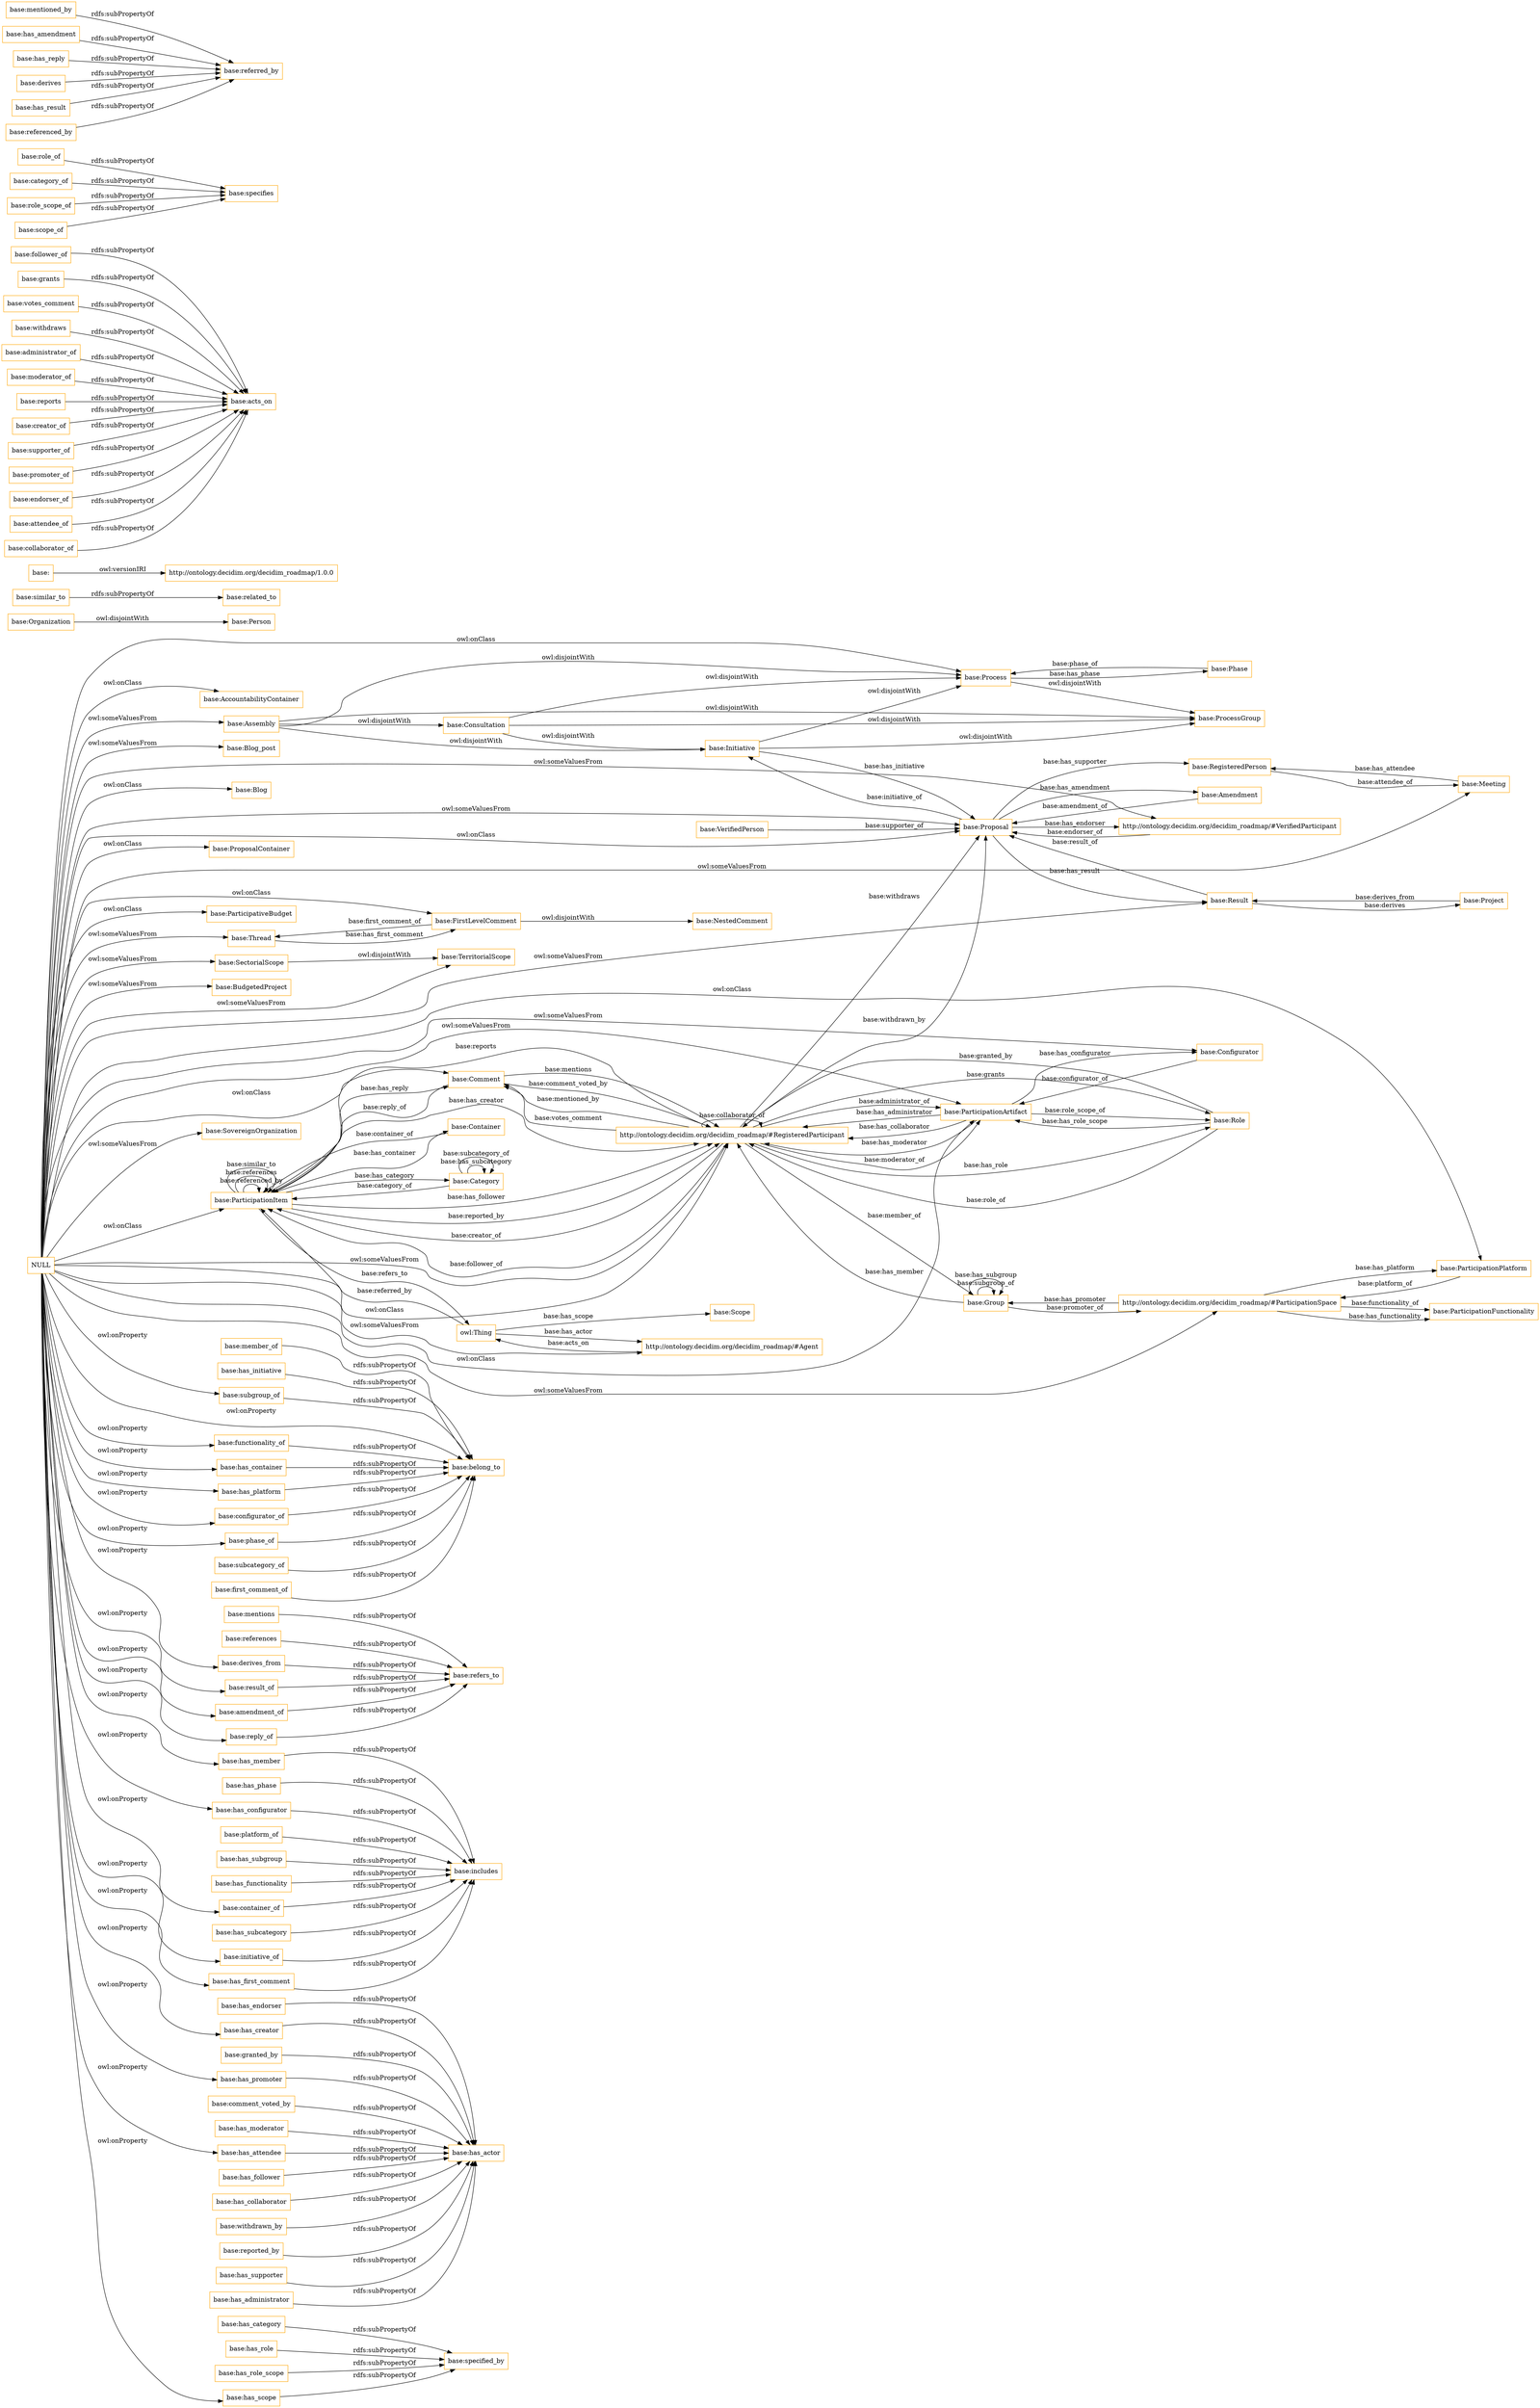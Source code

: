 digraph ar2dtool_diagram { 
rankdir=LR;
size="1501"
node [shape = rectangle, color="orange"]; "base:SectorialScope" "base:AccountabilityContainer" "base:Assembly" "base:Person" "base:Blog_post" "base:ParticipationItem" "base:Blog" "base:Thread" "http://ontology.decidim.org/decidim_roadmap/#ParticipationSpace" "base:Category" "base:ParticipationFunctionality" "base:ProposalContainer" "base:Scope" "base:FirstLevelComment" "base:ParticipationPlatform" "base:ParticipativeBudget" "base:VerifiedPerson" "base:Result" "base:Amendment" "base:TerritorialScope" "base:BudgetedProject" "base:Comment" "base:ParticipationArtifact" "base:Configurator" "base:Phase" "base:NestedComment" "http://ontology.decidim.org/decidim_roadmap/#VerifiedParticipant" "base:Meeting" "base:Organization" "base:ProcessGroup" "base:SovereignOrganization" "base:RegisteredPerson" "base:Role" "base:Process" "http://ontology.decidim.org/decidim_roadmap/#Agent" "base:Initiative" "base:Consultation" "base:Container" "base:Project" "base:Group" "base:Proposal" "http://ontology.decidim.org/decidim_roadmap/#RegisteredParticipant" ; /*classes style*/
	"base:similar_to" -> "base:related_to" [ label = "rdfs:subPropertyOf" ];
	"base:" -> "http://ontology.decidim.org/decidim_roadmap/1.0.0" [ label = "owl:versionIRI" ];
	"base:subgroup_of" -> "base:belong_to" [ label = "rdfs:subPropertyOf" ];
	"base:follower_of" -> "base:acts_on" [ label = "rdfs:subPropertyOf" ];
	"base:functionality_of" -> "base:belong_to" [ label = "rdfs:subPropertyOf" ];
	"base:has_member" -> "base:includes" [ label = "rdfs:subPropertyOf" ];
	"base:grants" -> "base:acts_on" [ label = "rdfs:subPropertyOf" ];
	"base:withdrawn_by" -> "base:has_actor" [ label = "rdfs:subPropertyOf" ];
	"base:reported_by" -> "base:has_actor" [ label = "rdfs:subPropertyOf" ];
	"base:role_of" -> "base:specifies" [ label = "rdfs:subPropertyOf" ];
	"base:derives_from" -> "base:refers_to" [ label = "rdfs:subPropertyOf" ];
	"base:Consultation" -> "base:ProcessGroup" [ label = "owl:disjointWith" ];
	"base:Consultation" -> "base:Process" [ label = "owl:disjointWith" ];
	"base:Consultation" -> "base:Initiative" [ label = "owl:disjointWith" ];
	"base:votes_comment" -> "base:acts_on" [ label = "rdfs:subPropertyOf" ];
	"base:has_attendee" -> "base:has_actor" [ label = "rdfs:subPropertyOf" ];
	"base:has_supporter" -> "base:has_actor" [ label = "rdfs:subPropertyOf" ];
	"base:mentioned_by" -> "base:referred_by" [ label = "rdfs:subPropertyOf" ];
	"base:has_container" -> "base:belong_to" [ label = "rdfs:subPropertyOf" ];
	"base:withdraws" -> "base:acts_on" [ label = "rdfs:subPropertyOf" ];
	"base:amendment_of" -> "base:refers_to" [ label = "rdfs:subPropertyOf" ];
	"base:subcategory_of" -> "base:belong_to" [ label = "rdfs:subPropertyOf" ];
	"base:has_role" -> "base:specified_by" [ label = "rdfs:subPropertyOf" ];
	"base:reply_of" -> "base:refers_to" [ label = "rdfs:subPropertyOf" ];
	"base:administrator_of" -> "base:acts_on" [ label = "rdfs:subPropertyOf" ];
	"base:has_amendment" -> "base:referred_by" [ label = "rdfs:subPropertyOf" ];
	"base:moderator_of" -> "base:acts_on" [ label = "rdfs:subPropertyOf" ];
	"base:reports" -> "base:acts_on" [ label = "rdfs:subPropertyOf" ];
	"base:platform_of" -> "base:includes" [ label = "rdfs:subPropertyOf" ];
	"base:has_administrator" -> "base:has_actor" [ label = "rdfs:subPropertyOf" ];
	"base:has_reply" -> "base:referred_by" [ label = "rdfs:subPropertyOf" ];
	"base:references" -> "base:refers_to" [ label = "rdfs:subPropertyOf" ];
	"base:Organization" -> "base:Person" [ label = "owl:disjointWith" ];
	"base:has_scope" -> "base:specified_by" [ label = "rdfs:subPropertyOf" ];
	"base:has_subgroup" -> "base:includes" [ label = "rdfs:subPropertyOf" ];
	"base:has_platform" -> "base:belong_to" [ label = "rdfs:subPropertyOf" ];
	"base:has_role_scope" -> "base:specified_by" [ label = "rdfs:subPropertyOf" ];
	"base:derives" -> "base:referred_by" [ label = "rdfs:subPropertyOf" ];
	"base:has_functionality" -> "base:includes" [ label = "rdfs:subPropertyOf" ];
	"base:has_endorser" -> "base:has_actor" [ label = "rdfs:subPropertyOf" ];
	"base:container_of" -> "base:includes" [ label = "rdfs:subPropertyOf" ];
	"base:category_of" -> "base:specifies" [ label = "rdfs:subPropertyOf" ];
	"base:creator_of" -> "base:acts_on" [ label = "rdfs:subPropertyOf" ];
	"base:has_category" -> "base:specified_by" [ label = "rdfs:subPropertyOf" ];
	"base:supporter_of" -> "base:acts_on" [ label = "rdfs:subPropertyOf" ];
	"base:role_scope_of" -> "base:specifies" [ label = "rdfs:subPropertyOf" ];
	"base:configurator_of" -> "base:belong_to" [ label = "rdfs:subPropertyOf" ];
	"NULL" -> "base:Process" [ label = "owl:onClass" ];
	"NULL" -> "base:Proposal" [ label = "owl:onClass" ];
	"NULL" -> "base:ParticipationPlatform" [ label = "owl:onClass" ];
	"NULL" -> "base:initiative_of" [ label = "owl:onProperty" ];
	"NULL" -> "base:has_attendee" [ label = "owl:onProperty" ];
	"NULL" -> "base:Thread" [ label = "owl:someValuesFrom" ];
	"NULL" -> "base:has_creator" [ label = "owl:onProperty" ];
	"NULL" -> "base:subgroup_of" [ label = "owl:onProperty" ];
	"NULL" -> "base:Proposal" [ label = "owl:someValuesFrom" ];
	"NULL" -> "base:ParticipationArtifact" [ label = "owl:onClass" ];
	"NULL" -> "base:functionality_of" [ label = "owl:onProperty" ];
	"NULL" -> "base:ProposalContainer" [ label = "owl:onClass" ];
	"NULL" -> "base:has_member" [ label = "owl:onProperty" ];
	"NULL" -> "base:Configurator" [ label = "owl:someValuesFrom" ];
	"NULL" -> "base:SovereignOrganization" [ label = "owl:someValuesFrom" ];
	"NULL" -> "base:Comment" [ label = "owl:onClass" ];
	"NULL" -> "http://ontology.decidim.org/decidim_roadmap/#VerifiedParticipant" [ label = "owl:someValuesFrom" ];
	"NULL" -> "base:has_first_comment" [ label = "owl:onProperty" ];
	"NULL" -> "base:AccountabilityContainer" [ label = "owl:onClass" ];
	"NULL" -> "base:has_promoter" [ label = "owl:onProperty" ];
	"NULL" -> "base:Assembly" [ label = "owl:someValuesFrom" ];
	"NULL" -> "base:TerritorialScope" [ label = "owl:someValuesFrom" ];
	"NULL" -> "base:container_of" [ label = "owl:onProperty" ];
	"NULL" -> "http://ontology.decidim.org/decidim_roadmap/#RegisteredParticipant" [ label = "owl:onClass" ];
	"NULL" -> "base:reply_of" [ label = "owl:onProperty" ];
	"NULL" -> "base:BudgetedProject" [ label = "owl:someValuesFrom" ];
	"NULL" -> "base:belong_to" [ label = "owl:onProperty" ];
	"NULL" -> "base:Meeting" [ label = "owl:someValuesFrom" ];
	"NULL" -> "http://ontology.decidim.org/decidim_roadmap/#Agent" [ label = "owl:someValuesFrom" ];
	"NULL" -> "base:ParticipativeBudget" [ label = "owl:onClass" ];
	"NULL" -> "base:Result" [ label = "owl:someValuesFrom" ];
	"NULL" -> "base:ParticipationItem" [ label = "owl:onClass" ];
	"NULL" -> "base:result_of" [ label = "owl:onProperty" ];
	"NULL" -> "base:has_configurator" [ label = "owl:onProperty" ];
	"NULL" -> "base:has_platform" [ label = "owl:onProperty" ];
	"NULL" -> "base:derives_from" [ label = "owl:onProperty" ];
	"NULL" -> "base:has_container" [ label = "owl:onProperty" ];
	"NULL" -> "base:ParticipationArtifact" [ label = "owl:someValuesFrom" ];
	"NULL" -> "base:Blog" [ label = "owl:onClass" ];
	"NULL" -> "base:Blog_post" [ label = "owl:someValuesFrom" ];
	"NULL" -> "base:FirstLevelComment" [ label = "owl:onClass" ];
	"NULL" -> "http://ontology.decidim.org/decidim_roadmap/#RegisteredParticipant" [ label = "owl:someValuesFrom" ];
	"NULL" -> "base:phase_of" [ label = "owl:onProperty" ];
	"NULL" -> "http://ontology.decidim.org/decidim_roadmap/#ParticipationSpace" [ label = "owl:someValuesFrom" ];
	"NULL" -> "base:configurator_of" [ label = "owl:onProperty" ];
	"NULL" -> "base:SectorialScope" [ label = "owl:someValuesFrom" ];
	"NULL" -> "base:amendment_of" [ label = "owl:onProperty" ];
	"NULL" -> "base:has_scope" [ label = "owl:onProperty" ];
	"base:result_of" -> "base:refers_to" [ label = "rdfs:subPropertyOf" ];
	"base:scope_of" -> "base:specifies" [ label = "rdfs:subPropertyOf" ];
	"base:SectorialScope" -> "base:TerritorialScope" [ label = "owl:disjointWith" ];
	"base:has_promoter" -> "base:has_actor" [ label = "rdfs:subPropertyOf" ];
	"base:granted_by" -> "base:has_actor" [ label = "rdfs:subPropertyOf" ];
	"base:promoter_of" -> "base:acts_on" [ label = "rdfs:subPropertyOf" ];
	"base:Initiative" -> "base:ProcessGroup" [ label = "owl:disjointWith" ];
	"base:Initiative" -> "base:Process" [ label = "owl:disjointWith" ];
	"base:Assembly" -> "base:ProcessGroup" [ label = "owl:disjointWith" ];
	"base:Assembly" -> "base:Process" [ label = "owl:disjointWith" ];
	"base:Assembly" -> "base:Consultation" [ label = "owl:disjointWith" ];
	"base:Assembly" -> "base:Initiative" [ label = "owl:disjointWith" ];
	"base:endorser_of" -> "base:acts_on" [ label = "rdfs:subPropertyOf" ];
	"base:has_configurator" -> "base:includes" [ label = "rdfs:subPropertyOf" ];
	"base:has_first_comment" -> "base:includes" [ label = "rdfs:subPropertyOf" ];
	"base:attendee_of" -> "base:acts_on" [ label = "rdfs:subPropertyOf" ];
	"base:has_result" -> "base:referred_by" [ label = "rdfs:subPropertyOf" ];
	"base:comment_voted_by" -> "base:has_actor" [ label = "rdfs:subPropertyOf" ];
	"base:collaborator_of" -> "base:acts_on" [ label = "rdfs:subPropertyOf" ];
	"base:has_moderator" -> "base:has_actor" [ label = "rdfs:subPropertyOf" ];
	"base:phase_of" -> "base:belong_to" [ label = "rdfs:subPropertyOf" ];
	"base:first_comment_of" -> "base:belong_to" [ label = "rdfs:subPropertyOf" ];
	"base:FirstLevelComment" -> "base:NestedComment" [ label = "owl:disjointWith" ];
	"base:member_of" -> "base:belong_to" [ label = "rdfs:subPropertyOf" ];
	"base:has_subcategory" -> "base:includes" [ label = "rdfs:subPropertyOf" ];
	"base:has_follower" -> "base:has_actor" [ label = "rdfs:subPropertyOf" ];
	"base:Process" -> "base:ProcessGroup" [ label = "owl:disjointWith" ];
	"base:initiative_of" -> "base:includes" [ label = "rdfs:subPropertyOf" ];
	"base:referenced_by" -> "base:referred_by" [ label = "rdfs:subPropertyOf" ];
	"base:has_initiative" -> "base:belong_to" [ label = "rdfs:subPropertyOf" ];
	"base:has_creator" -> "base:has_actor" [ label = "rdfs:subPropertyOf" ];
	"base:has_collaborator" -> "base:has_actor" [ label = "rdfs:subPropertyOf" ];
	"base:mentions" -> "base:refers_to" [ label = "rdfs:subPropertyOf" ];
	"base:has_phase" -> "base:includes" [ label = "rdfs:subPropertyOf" ];
	"base:Comment" -> "http://ontology.decidim.org/decidim_roadmap/#RegisteredParticipant" [ label = "base:mentions" ];
	"base:Process" -> "base:Phase" [ label = "base:has_phase" ];
	"http://ontology.decidim.org/decidim_roadmap/#Agent" -> "owl:Thing" [ label = "base:acts_on" ];
	"base:Result" -> "base:Project" [ label = "base:derives" ];
	"base:ParticipationItem" -> "http://ontology.decidim.org/decidim_roadmap/#RegisteredParticipant" [ label = "base:has_creator" ];
	"base:Proposal" -> "base:Initiative" [ label = "base:initiative_of" ];
	"base:ParticipationItem" -> "http://ontology.decidim.org/decidim_roadmap/#RegisteredParticipant" [ label = "base:has_follower" ];
	"base:Group" -> "base:Group" [ label = "base:subgroup_of" ];
	"base:Group" -> "http://ontology.decidim.org/decidim_roadmap/#ParticipationSpace" [ label = "base:promoter_of" ];
	"base:Thread" -> "base:FirstLevelComment" [ label = "base:has_first_comment" ];
	"base:ParticipationItem" -> "http://ontology.decidim.org/decidim_roadmap/#RegisteredParticipant" [ label = "base:reported_by" ];
	"base:Initiative" -> "base:Proposal" [ label = "base:has_initiative" ];
	"base:VerifiedPerson" -> "base:Proposal" [ label = "base:supporter_of" ];
	"base:ParticipationArtifact" -> "http://ontology.decidim.org/decidim_roadmap/#RegisteredParticipant" [ label = "base:has_administrator" ];
	"base:ParticipationArtifact" -> "http://ontology.decidim.org/decidim_roadmap/#RegisteredParticipant" [ label = "base:has_collaborator" ];
	"base:Category" -> "base:ParticipationItem" [ label = "base:category_of" ];
	"base:Group" -> "base:Group" [ label = "base:has_subgroup" ];
	"base:Role" -> "http://ontology.decidim.org/decidim_roadmap/#RegisteredParticipant" [ label = "base:granted_by" ];
	"base:Amendment" -> "base:Proposal" [ label = "base:amendment_of" ];
	"base:ParticipationItem" -> "base:Comment" [ label = "base:has_reply" ];
	"owl:Thing" -> "base:ParticipationItem" [ label = "base:referred_by" ];
	"owl:Thing" -> "base:Scope" [ label = "base:has_scope" ];
	"http://ontology.decidim.org/decidim_roadmap/#RegisteredParticipant" -> "base:Comment" [ label = "base:mentioned_by" ];
	"http://ontology.decidim.org/decidim_roadmap/#ParticipationSpace" -> "base:ParticipationPlatform" [ label = "base:has_platform" ];
	"base:ParticipationArtifact" -> "base:Role" [ label = "base:role_scope_of" ];
	"base:FirstLevelComment" -> "base:Thread" [ label = "base:first_comment_of" ];
	"http://ontology.decidim.org/decidim_roadmap/#ParticipationSpace" -> "base:ParticipationFunctionality" [ label = "base:has_functionality" ];
	"http://ontology.decidim.org/decidim_roadmap/#RegisteredParticipant" -> "base:Group" [ label = "base:member_of" ];
	"base:Role" -> "base:ParticipationArtifact" [ label = "base:has_role_scope" ];
	"base:Container" -> "base:ParticipationItem" [ label = "base:container_of" ];
	"base:Project" -> "base:Result" [ label = "base:derives_from" ];
	"base:Role" -> "http://ontology.decidim.org/decidim_roadmap/#RegisteredParticipant" [ label = "base:role_of" ];
	"base:Meeting" -> "base:RegisteredPerson" [ label = "base:has_attendee" ];
	"base:Configurator" -> "base:ParticipationArtifact" [ label = "base:configurator_of" ];
	"base:Phase" -> "base:Process" [ label = "base:phase_of" ];
	"base:Category" -> "base:Category" [ label = "base:has_subcategory" ];
	"base:Category" -> "base:Category" [ label = "base:subcategory_of" ];
	"http://ontology.decidim.org/decidim_roadmap/#RegisteredParticipant" -> "base:Comment" [ label = "base:votes_comment" ];
	"base:Proposal" -> "http://ontology.decidim.org/decidim_roadmap/#VerifiedParticipant" [ label = "base:has_endorser" ];
	"base:ParticipationPlatform" -> "http://ontology.decidim.org/decidim_roadmap/#ParticipationSpace" [ label = "base:platform_of" ];
	"base:ParticipationArtifact" -> "base:Configurator" [ label = "base:has_configurator" ];
	"http://ontology.decidim.org/decidim_roadmap/#RegisteredParticipant" -> "base:Role" [ label = "base:grants" ];
	"base:ParticipationItem" -> "owl:Thing" [ label = "base:refers_to" ];
	"http://ontology.decidim.org/decidim_roadmap/#RegisteredParticipant" -> "base:Proposal" [ label = "base:withdrawn_by" ];
	"http://ontology.decidim.org/decidim_roadmap/#RegisteredParticipant" -> "base:Role" [ label = "base:has_role" ];
	"base:ParticipationItem" -> "base:ParticipationItem" [ label = "base:referenced_by" ];
	"http://ontology.decidim.org/decidim_roadmap/#ParticipationSpace" -> "base:ParticipationFunctionality" [ label = "base:functionality_of" ];
	"owl:Thing" -> "http://ontology.decidim.org/decidim_roadmap/#Agent" [ label = "base:has_actor" ];
	"http://ontology.decidim.org/decidim_roadmap/#RegisteredParticipant" -> "http://ontology.decidim.org/decidim_roadmap/#RegisteredParticipant" [ label = "base:collaborator_of" ];
	"base:RegisteredPerson" -> "base:Meeting" [ label = "base:attendee_of" ];
	"base:Comment" -> "http://ontology.decidim.org/decidim_roadmap/#RegisteredParticipant" [ label = "base:comment_voted_by" ];
	"base:ParticipationArtifact" -> "http://ontology.decidim.org/decidim_roadmap/#RegisteredParticipant" [ label = "base:has_moderator" ];
	"http://ontology.decidim.org/decidim_roadmap/#RegisteredParticipant" -> "base:ParticipationArtifact" [ label = "base:moderator_of" ];
	"base:ParticipationItem" -> "base:Category" [ label = "base:has_category" ];
	"http://ontology.decidim.org/decidim_roadmap/#RegisteredParticipant" -> "base:ParticipationItem" [ label = "base:follower_of" ];
	"base:Proposal" -> "base:Amendment" [ label = "base:has_amendment" ];
	"base:Comment" -> "base:ParticipationItem" [ label = "base:reply_of" ];
	"base:Result" -> "base:Proposal" [ label = "base:result_of" ];
	"base:Proposal" -> "base:Result" [ label = "base:has_result" ];
	"base:ParticipationItem" -> "base:ParticipationItem" [ label = "base:references" ];
	"http://ontology.decidim.org/decidim_roadmap/#ParticipationSpace" -> "base:Group" [ label = "base:has_promoter" ];
	"http://ontology.decidim.org/decidim_roadmap/#VerifiedParticipant" -> "base:Proposal" [ label = "base:endorser_of" ];
	"base:ParticipationItem" -> "base:Container" [ label = "base:has_container" ];
	"base:Group" -> "http://ontology.decidim.org/decidim_roadmap/#RegisteredParticipant" [ label = "base:has_member" ];
	"http://ontology.decidim.org/decidim_roadmap/#RegisteredParticipant" -> "base:ParticipationItem" [ label = "base:reports" ];
	"base:ParticipationItem" -> "base:ParticipationItem" [ label = "base:similar_to" ];
	"base:Proposal" -> "base:RegisteredPerson" [ label = "base:has_supporter" ];
	"http://ontology.decidim.org/decidim_roadmap/#RegisteredParticipant" -> "base:Proposal" [ label = "base:withdraws" ];
	"http://ontology.decidim.org/decidim_roadmap/#RegisteredParticipant" -> "base:ParticipationArtifact" [ label = "base:administrator_of" ];
	"http://ontology.decidim.org/decidim_roadmap/#RegisteredParticipant" -> "base:ParticipationItem" [ label = "base:creator_of" ];

}
